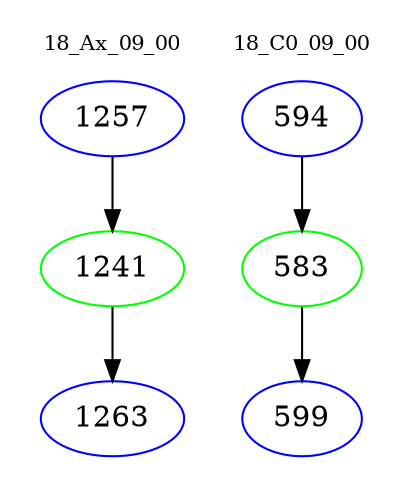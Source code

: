digraph{
subgraph cluster_0 {
color = white
label = "18_Ax_09_00";
fontsize=10;
T0_1257 [label="1257", color="blue"]
T0_1257 -> T0_1241 [color="black"]
T0_1241 [label="1241", color="green"]
T0_1241 -> T0_1263 [color="black"]
T0_1263 [label="1263", color="blue"]
}
subgraph cluster_1 {
color = white
label = "18_C0_09_00";
fontsize=10;
T1_594 [label="594", color="blue"]
T1_594 -> T1_583 [color="black"]
T1_583 [label="583", color="green"]
T1_583 -> T1_599 [color="black"]
T1_599 [label="599", color="blue"]
}
}
